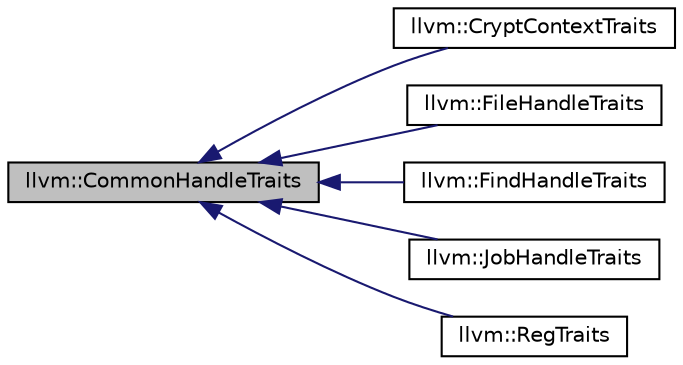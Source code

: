 digraph "llvm::CommonHandleTraits"
{
 // LATEX_PDF_SIZE
  bgcolor="transparent";
  edge [fontname="Helvetica",fontsize="10",labelfontname="Helvetica",labelfontsize="10"];
  node [fontname="Helvetica",fontsize="10",shape="box"];
  rankdir="LR";
  Node1 [label="llvm::CommonHandleTraits",height=0.2,width=0.4,color="black", fillcolor="grey75", style="filled", fontcolor="black",tooltip=" "];
  Node1 -> Node2 [dir="back",color="midnightblue",fontsize="10",style="solid",fontname="Helvetica"];
  Node2 [label="llvm::CryptContextTraits",height=0.2,width=0.4,color="black",URL="$structllvm_1_1CryptContextTraits.html",tooltip=" "];
  Node1 -> Node3 [dir="back",color="midnightblue",fontsize="10",style="solid",fontname="Helvetica"];
  Node3 [label="llvm::FileHandleTraits",height=0.2,width=0.4,color="black",URL="$structllvm_1_1FileHandleTraits.html",tooltip=" "];
  Node1 -> Node4 [dir="back",color="midnightblue",fontsize="10",style="solid",fontname="Helvetica"];
  Node4 [label="llvm::FindHandleTraits",height=0.2,width=0.4,color="black",URL="$structllvm_1_1FindHandleTraits.html",tooltip=" "];
  Node1 -> Node5 [dir="back",color="midnightblue",fontsize="10",style="solid",fontname="Helvetica"];
  Node5 [label="llvm::JobHandleTraits",height=0.2,width=0.4,color="black",URL="$structllvm_1_1JobHandleTraits.html",tooltip=" "];
  Node1 -> Node6 [dir="back",color="midnightblue",fontsize="10",style="solid",fontname="Helvetica"];
  Node6 [label="llvm::RegTraits",height=0.2,width=0.4,color="black",URL="$structllvm_1_1RegTraits.html",tooltip=" "];
}
